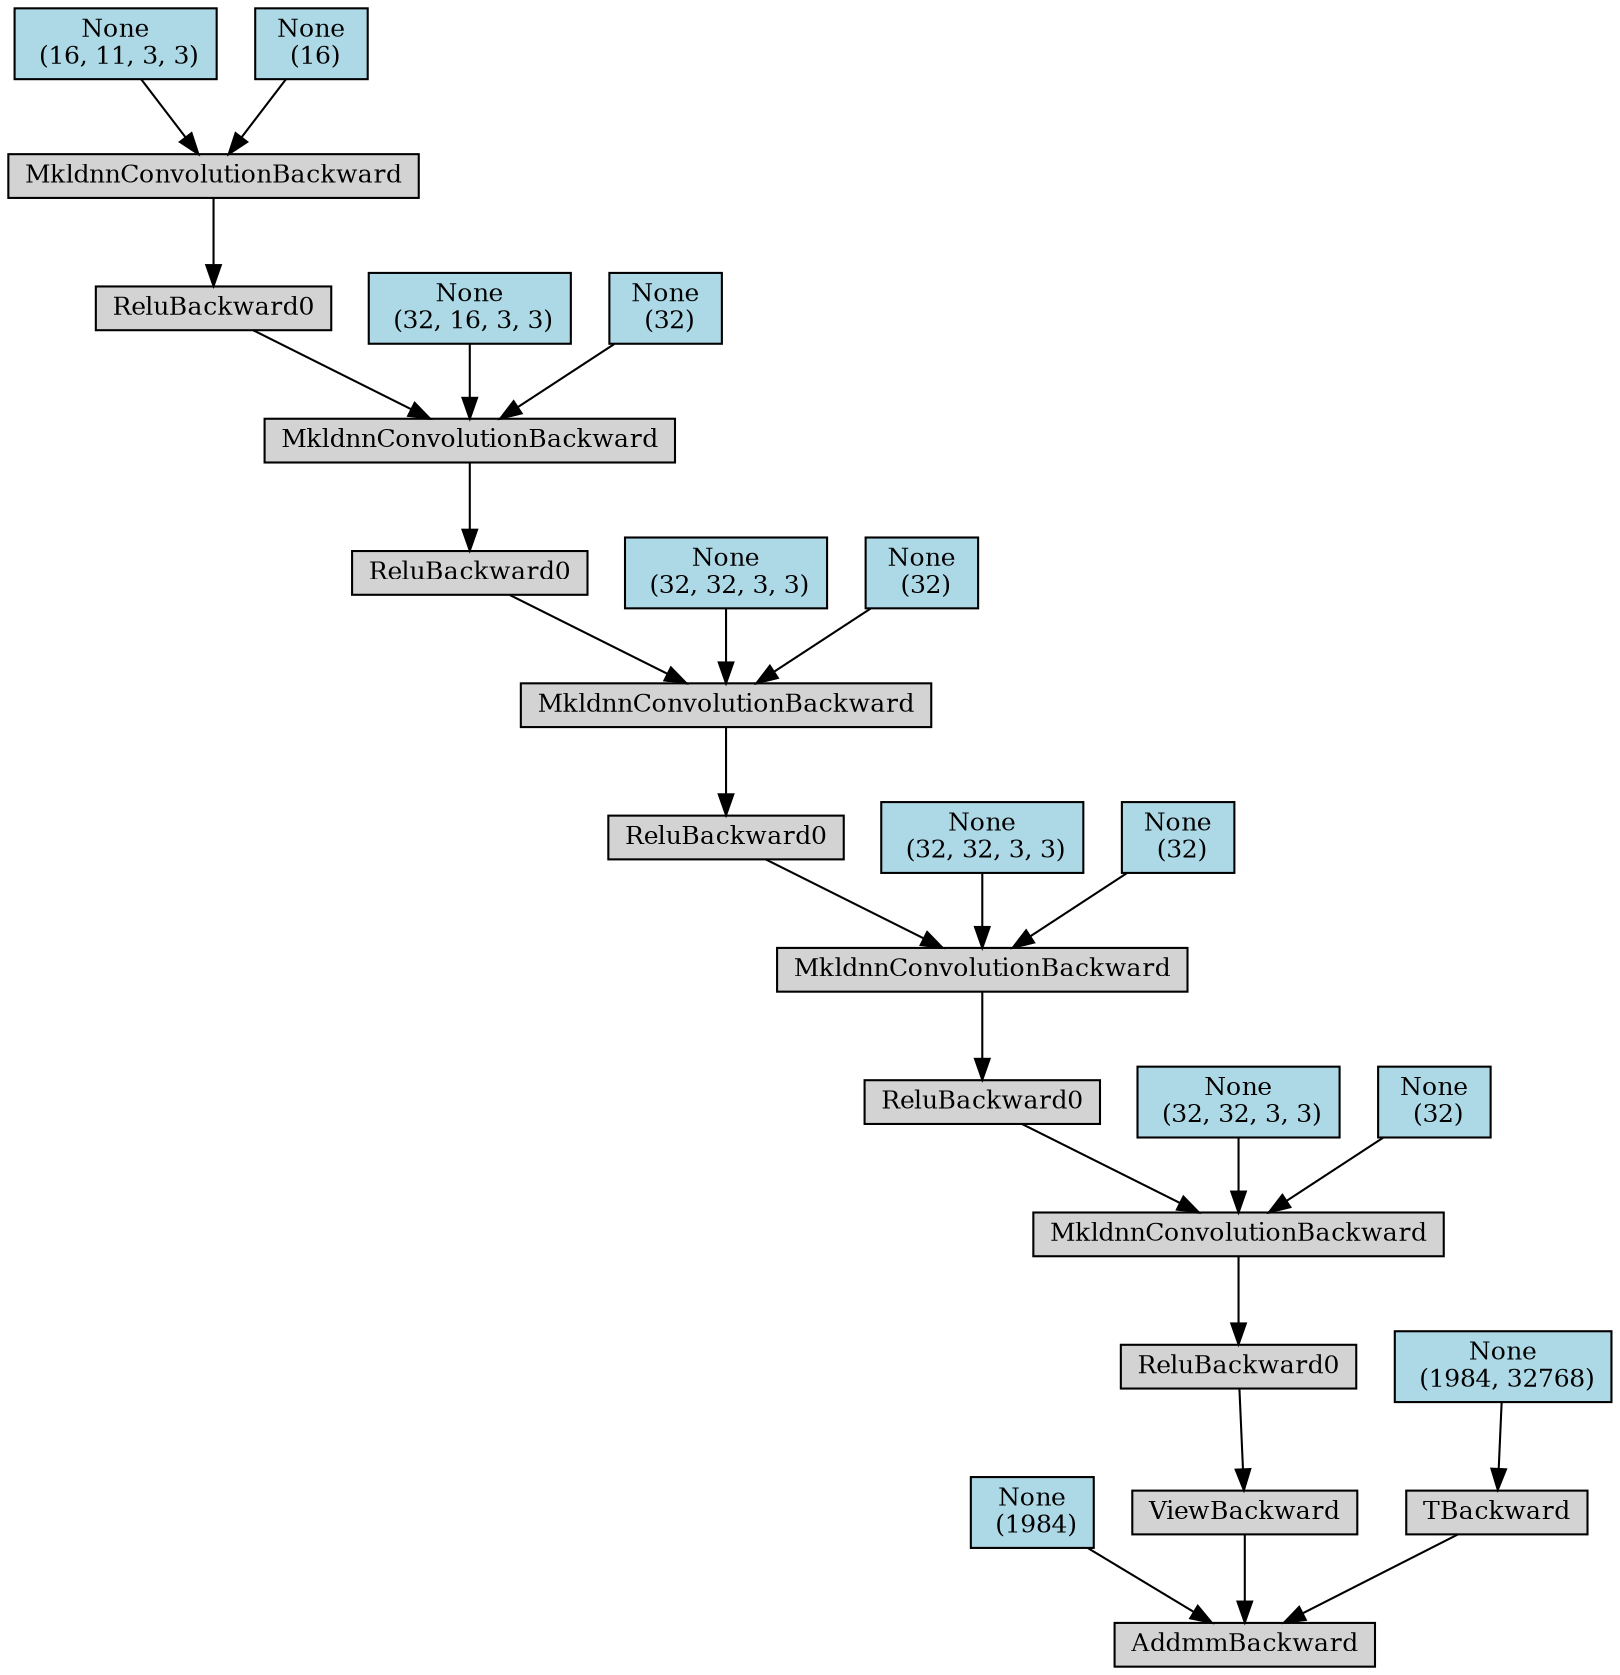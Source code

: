 digraph {
	graph [size="12,12"]
	node [align=left fontsize=12 height=0.2 ranksep=0.1 shape=box style=filled]
	4629677896 [label=AddmmBackward]
	4629678288 -> 4629677896
	4629678288 [label="None
 (1984)" fillcolor=lightblue]
	4629678344 -> 4629677896
	4629678344 [label=ViewBackward]
	4629678512 -> 4629678344
	4629678512 [label=ReluBackward0]
	4629678624 -> 4629678512
	4629678624 [label=MkldnnConvolutionBackward]
	4629678736 -> 4629678624
	4629678736 [label=ReluBackward0]
	4629678960 -> 4629678736
	4629678960 [label=MkldnnConvolutionBackward]
	4629679072 -> 4629678960
	4629679072 [label=ReluBackward0]
	4629679296 -> 4629679072
	4629679296 [label=MkldnnConvolutionBackward]
	4629679408 -> 4629679296
	4629679408 [label=ReluBackward0]
	4629679632 -> 4629679408
	4629679632 [label=MkldnnConvolutionBackward]
	4629679800 -> 4629679632
	4629679800 [label=ReluBackward0]
	4629680024 -> 4629679800
	4629680024 [label=MkldnnConvolutionBackward]
	4629708928 -> 4629680024
	4629708928 [label="None
 (16, 11, 3, 3)" fillcolor=lightblue]
	4629708984 -> 4629680024
	4629708984 [label="None
 (16)" fillcolor=lightblue]
	4629679856 -> 4629679632
	4629679856 [label="None
 (32, 16, 3, 3)" fillcolor=lightblue]
	4629679912 -> 4629679632
	4629679912 [label="None
 (32)" fillcolor=lightblue]
	4629679464 -> 4629679296
	4629679464 [label="None
 (32, 32, 3, 3)" fillcolor=lightblue]
	4629679520 -> 4629679296
	4629679520 [label="None
 (32)" fillcolor=lightblue]
	4629679128 -> 4629678960
	4629679128 [label="None
 (32, 32, 3, 3)" fillcolor=lightblue]
	4629679184 -> 4629678960
	4629679184 [label="None
 (32)" fillcolor=lightblue]
	4629678792 -> 4629678624
	4629678792 [label="None
 (32, 32, 3, 3)" fillcolor=lightblue]
	4629678848 -> 4629678624
	4629678848 [label="None
 (32)" fillcolor=lightblue]
	4629678400 -> 4629677896
	4629678400 [label=TBackward]
	4629678568 -> 4629678400
	4629678568 [label="None
 (1984, 32768)" fillcolor=lightblue]
}
